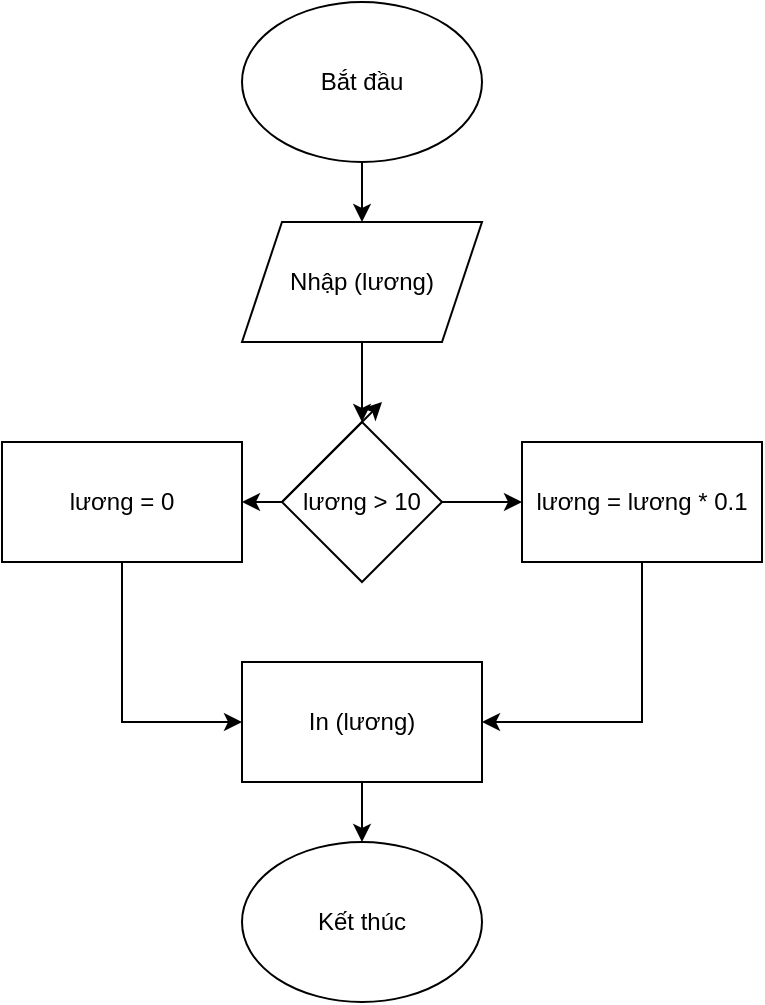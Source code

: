 <mxfile version="20.3.2" type="device"><diagram id="LKWaDYphJEbZUpCgY5ly" name="Page-1"><mxGraphModel dx="352" dy="477" grid="1" gridSize="10" guides="1" tooltips="1" connect="1" arrows="1" fold="1" page="1" pageScale="1" pageWidth="850" pageHeight="1100" math="0" shadow="0"><root><mxCell id="0"/><mxCell id="1" parent="0"/><mxCell id="8I1Oag9DG4dgUsvnjUdE-8" style="edgeStyle=orthogonalEdgeStyle;rounded=0;orthogonalLoop=1;jettySize=auto;html=1;exitX=0.5;exitY=1;exitDx=0;exitDy=0;entryX=0.5;entryY=0;entryDx=0;entryDy=0;" edge="1" parent="1" source="8I1Oag9DG4dgUsvnjUdE-1" target="8I1Oag9DG4dgUsvnjUdE-3"><mxGeometry relative="1" as="geometry"/></mxCell><mxCell id="8I1Oag9DG4dgUsvnjUdE-1" value="Bắt đầu" style="ellipse;whiteSpace=wrap;html=1;" vertex="1" parent="1"><mxGeometry x="120" y="210" width="120" height="80" as="geometry"/></mxCell><mxCell id="8I1Oag9DG4dgUsvnjUdE-9" style="edgeStyle=orthogonalEdgeStyle;rounded=0;orthogonalLoop=1;jettySize=auto;html=1;exitX=0.5;exitY=1;exitDx=0;exitDy=0;entryX=0.5;entryY=0;entryDx=0;entryDy=0;" edge="1" parent="1" source="8I1Oag9DG4dgUsvnjUdE-3" target="8I1Oag9DG4dgUsvnjUdE-4"><mxGeometry relative="1" as="geometry"/></mxCell><mxCell id="8I1Oag9DG4dgUsvnjUdE-3" value="Nhập (lương)" style="shape=parallelogram;perimeter=parallelogramPerimeter;whiteSpace=wrap;html=1;fixedSize=1;" vertex="1" parent="1"><mxGeometry x="120" y="320" width="120" height="60" as="geometry"/></mxCell><mxCell id="8I1Oag9DG4dgUsvnjUdE-10" style="edgeStyle=orthogonalEdgeStyle;rounded=0;orthogonalLoop=1;jettySize=auto;html=1;exitX=1;exitY=0.5;exitDx=0;exitDy=0;entryX=0;entryY=0.5;entryDx=0;entryDy=0;" edge="1" parent="1" source="8I1Oag9DG4dgUsvnjUdE-4" target="8I1Oag9DG4dgUsvnjUdE-5"><mxGeometry relative="1" as="geometry"/></mxCell><mxCell id="8I1Oag9DG4dgUsvnjUdE-11" style="edgeStyle=orthogonalEdgeStyle;rounded=0;orthogonalLoop=1;jettySize=auto;html=1;exitX=0;exitY=0.5;exitDx=0;exitDy=0;entryX=1;entryY=0.5;entryDx=0;entryDy=0;" edge="1" parent="1" source="8I1Oag9DG4dgUsvnjUdE-4" target="8I1Oag9DG4dgUsvnjUdE-6"><mxGeometry relative="1" as="geometry"/></mxCell><mxCell id="8I1Oag9DG4dgUsvnjUdE-4" value="lương &amp;gt; 10" style="rhombus;whiteSpace=wrap;html=1;" vertex="1" parent="1"><mxGeometry x="140" y="420" width="80" height="80" as="geometry"/></mxCell><mxCell id="8I1Oag9DG4dgUsvnjUdE-17" style="edgeStyle=orthogonalEdgeStyle;rounded=0;orthogonalLoop=1;jettySize=auto;html=1;exitX=0.5;exitY=1;exitDx=0;exitDy=0;entryX=1;entryY=0.5;entryDx=0;entryDy=0;" edge="1" parent="1" source="8I1Oag9DG4dgUsvnjUdE-5" target="8I1Oag9DG4dgUsvnjUdE-7"><mxGeometry relative="1" as="geometry"/></mxCell><mxCell id="8I1Oag9DG4dgUsvnjUdE-5" value="lương = lương * 0.1" style="rounded=0;whiteSpace=wrap;html=1;" vertex="1" parent="1"><mxGeometry x="260" y="430" width="120" height="60" as="geometry"/></mxCell><mxCell id="8I1Oag9DG4dgUsvnjUdE-16" style="edgeStyle=orthogonalEdgeStyle;rounded=0;orthogonalLoop=1;jettySize=auto;html=1;exitX=0.5;exitY=1;exitDx=0;exitDy=0;entryX=0;entryY=0.5;entryDx=0;entryDy=0;" edge="1" parent="1" source="8I1Oag9DG4dgUsvnjUdE-6" target="8I1Oag9DG4dgUsvnjUdE-7"><mxGeometry relative="1" as="geometry"/></mxCell><mxCell id="8I1Oag9DG4dgUsvnjUdE-6" value="lương = 0" style="rounded=0;whiteSpace=wrap;html=1;" vertex="1" parent="1"><mxGeometry y="430" width="120" height="60" as="geometry"/></mxCell><mxCell id="8I1Oag9DG4dgUsvnjUdE-14" style="edgeStyle=orthogonalEdgeStyle;rounded=0;orthogonalLoop=1;jettySize=auto;html=1;exitX=0.5;exitY=1;exitDx=0;exitDy=0;entryX=0.5;entryY=0;entryDx=0;entryDy=0;" edge="1" parent="1" source="8I1Oag9DG4dgUsvnjUdE-7" target="8I1Oag9DG4dgUsvnjUdE-13"><mxGeometry relative="1" as="geometry"/></mxCell><mxCell id="8I1Oag9DG4dgUsvnjUdE-7" value="In (lương)" style="rounded=0;whiteSpace=wrap;html=1;" vertex="1" parent="1"><mxGeometry x="120" y="540" width="120" height="60" as="geometry"/></mxCell><mxCell id="8I1Oag9DG4dgUsvnjUdE-13" value="Kết thúc" style="ellipse;whiteSpace=wrap;html=1;" vertex="1" parent="1"><mxGeometry x="120" y="630" width="120" height="80" as="geometry"/></mxCell><mxCell id="8I1Oag9DG4dgUsvnjUdE-15" value="" style="endArrow=classic;html=1;rounded=0;" edge="1" parent="1"><mxGeometry width="50" height="50" relative="1" as="geometry"><mxPoint x="140" y="460" as="sourcePoint"/><mxPoint x="190" y="410" as="targetPoint"/></mxGeometry></mxCell></root></mxGraphModel></diagram></mxfile>